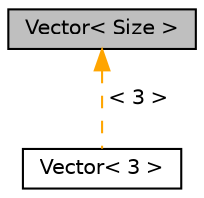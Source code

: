 digraph "Vector&lt; Size &gt;"
{
 // LATEX_PDF_SIZE
  edge [fontname="Helvetica",fontsize="10",labelfontname="Helvetica",labelfontsize="10"];
  node [fontname="Helvetica",fontsize="10",shape=record];
  Node1 [label="Vector\< Size \>",height=0.2,width=0.4,color="black", fillcolor="grey75", style="filled", fontcolor="black",tooltip=" "];
  Node1 -> Node2 [dir="back",color="orange",fontsize="10",style="dashed",label=" \< 3 \>" ,fontname="Helvetica"];
  Node2 [label="Vector\< 3 \>",height=0.2,width=0.4,color="black", fillcolor="white", style="filled",URL="$class_vector.html",tooltip=" "];
}
